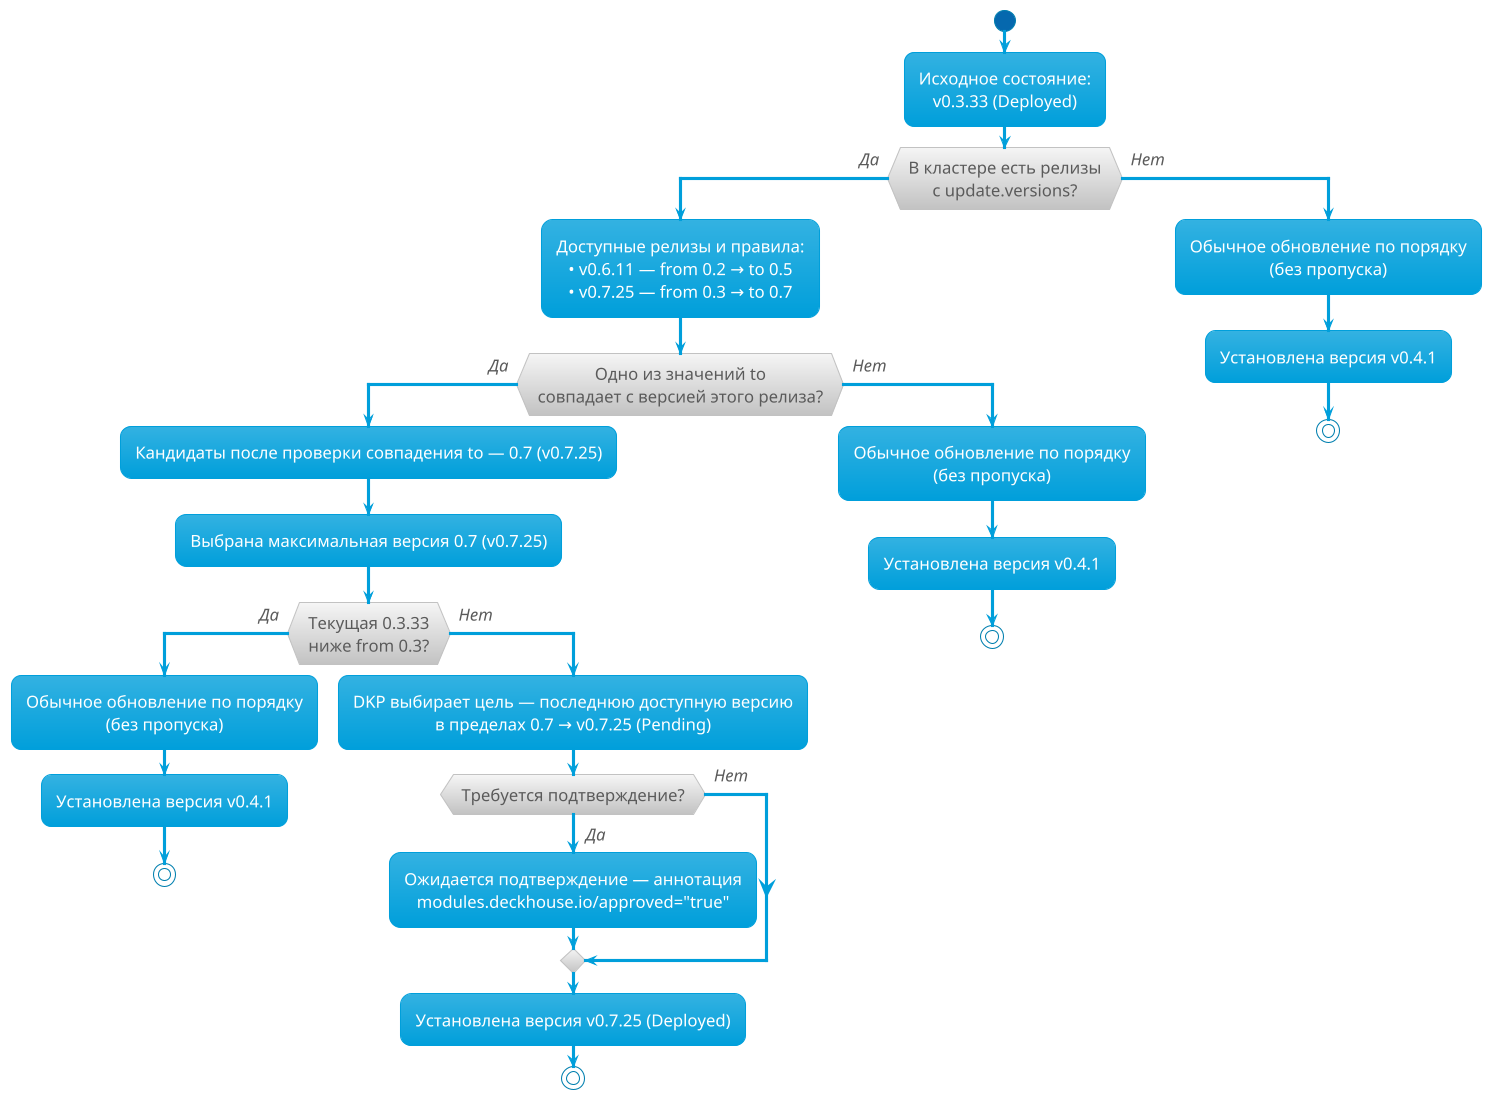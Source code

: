 @startuml
!theme bluegray
skinparam DefaultFontSize 16
skinparam ArrowFontStyle italic
skinparam DefaultTextAlignment center
skinparam backgroundColor transparent
skinparam Shadowing false

start

:Исходное состояние:\nv0.3.33 (Deployed);

if (В кластере есть релизы\nс update.versions?) then (Да)
  :Доступные релизы и правила:\n• v0.6.11 — from 0.2 → to 0.5\n• v0.7.25 — from 0.3 → to 0.7;
  if (Одно из значений to\nсовпадает с версией этого релиза?) then (Да)
    :Кандидаты после проверки совпадения to — 0.7 (v0.7.25);
    :Выбрана максимальная версия 0.7 (v0.7.25);
    if (Текущая 0.3.33\nниже from 0.3?) then (Да)
      :Обычное обновление по порядку\n(без пропуска);
      :Установлена версия v0.4.1;
      stop
    else (Нет)
      :DKP выбирает цель — последнюю доступную версию\nв пределах 0.7 → v0.7.25 (Pending);
      if (Требуется подтверждение?) then (Да)
        :Ожидается подтверждение — аннотация\nmodules.deckhouse.io/approved="true";
      else (Нет)
      endif
      :Установлена версия v0.7.25 (Deployed);
      stop
    endif
  else (Нет)
    :Обычное обновление по порядку\n(без пропуска);
    :Установлена версия v0.4.1;
    stop
  endif
else (Нет)
  :Обычное обновление по порядку\n(без пропуска);
  :Установлена версия v0.4.1;
  stop
endif

@enduml
